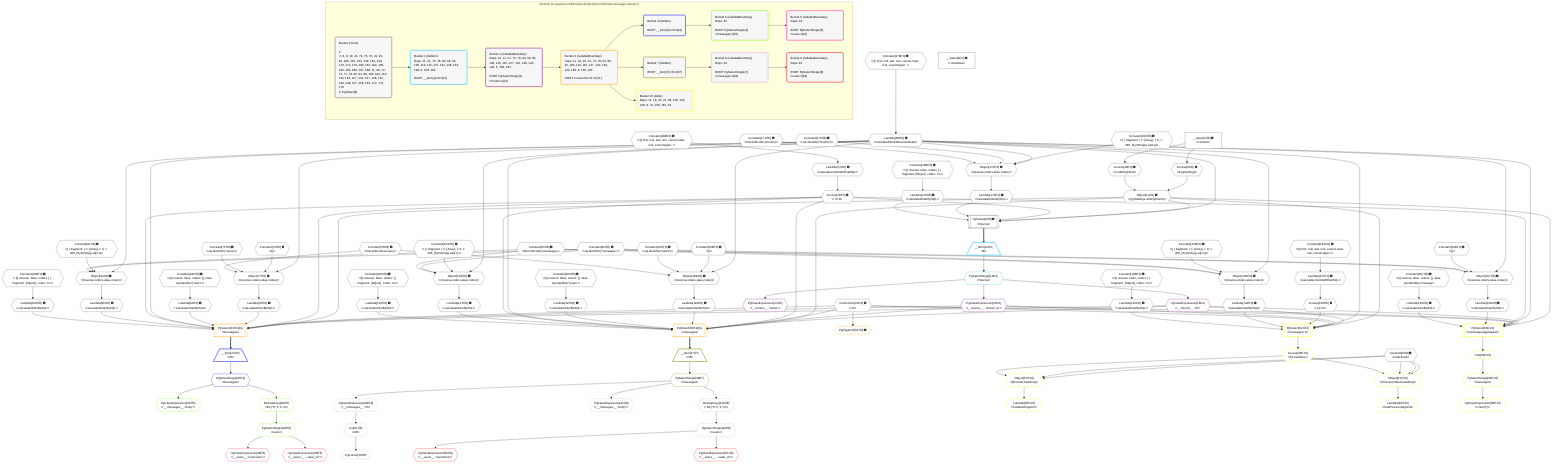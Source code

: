 %%{init: {'themeVariables': { 'fontSize': '12px'}}}%%
graph TD
    classDef path fill:#eee,stroke:#000,color:#000
    classDef plan fill:#fff,stroke-width:1px,color:#000
    classDef itemplan fill:#fff,stroke-width:2px,color:#000
    classDef unbatchedplan fill:#dff,stroke-width:1px,color:#000
    classDef sideeffectplan fill:#fcc,stroke-width:2px,color:#000
    classDef bucket fill:#f6f6f6,color:#000,stroke-width:2px,text-align:left


    %% plan dependencies
    PgSelect8[["PgSelect[8∈0] ➊<br />ᐸforumsᐳ"]]:::plan
    Object11{{"Object[11∈0] ➊<br />ᐸ{pgSettings,withPgClient}ᐳ"}}:::plan
    Lambda69{{"Lambda[69∈0] ➊<br />ᐸcalculateShouldReverseOrderᐳ"}}:::plan
    Access73{{"Access[73∈0] ➊<br />ᐸ72.0ᐳ"}}:::plan
    Lambda173{{"Lambda[173∈0] ➊<br />ᐸcalculateOrderBySQLᐳ"}}:::plan
    Lambda178{{"Lambda[178∈0] ➊<br />ᐸcalculateOrderBySQLᐳ"}}:::plan
    Object11 & Lambda69 & Access73 & Lambda173 & Lambda178 --> PgSelect8
    Object77{{"Object[77∈0] ➊<br />ᐸ{reverse,orders,alias,codec}ᐳ"}}:::plan
    Constant74{{"Constant[74∈0] ➊<br />ᐸ[]ᐳ"}}:::plan
    Constant75{{"Constant[75∈0] ➊<br />ᐸsql.identifier(”users”)ᐳ"}}:::plan
    Constant76{{"Constant[76∈0] ➊<br />ᐸRecordCodec(users)ᐳ"}}:::plan
    Lambda69 & Constant74 & Constant75 & Constant76 --> Object77
    Object94{{"Object[94∈0] ➊<br />ᐸ{reverse,orders,alias,codec}ᐳ"}}:::plan
    Constant91{{"Constant[91∈0] ➊<br />ᐸ[ { fragment: { n: [Array], f: 0, c: 266, [Symbol(pg-sql2-tyᐳ"}}:::plan
    Constant92{{"Constant[92∈0] ➊<br />ᐸsql.identifier(”messages”)ᐳ"}}:::plan
    Constant93{{"Constant[93∈0] ➊<br />ᐸRecordCodec(messages)ᐳ"}}:::plan
    Lambda69 & Constant91 & Constant92 & Constant93 --> Object94
    Object109{{"Object[109∈0] ➊<br />ᐸ{reverse,orders,alias,codec}ᐳ"}}:::plan
    Constant106{{"Constant[106∈0] ➊<br />ᐸ[]ᐳ"}}:::plan
    Constant107{{"Constant[107∈0] ➊<br />ᐸsql.identifier(”users”)ᐳ"}}:::plan
    Lambda69 & Constant106 & Constant107 & Constant76 --> Object109
    Object126{{"Object[126∈0] ➊<br />ᐸ{reverse,orders,alias,codec}ᐳ"}}:::plan
    Constant123{{"Constant[123∈0] ➊<br />ᐸ[ { fragment: { n: [Array], f: 0, c: 266, [Symbol(pg-sql2-tyᐳ"}}:::plan
    Lambda69 & Constant123 & Constant92 & Constant93 --> Object126
    Object142{{"Object[142∈0] ➊<br />ᐸ{reverse,orders,alias,codec}ᐳ"}}:::plan
    Constant139{{"Constant[139∈0] ➊<br />ᐸ[ { fragment: { n: [Array], f: 0, c: 266, [Symbol(pg-sql2-tyᐳ"}}:::plan
    Lambda69 & Constant139 & Constant92 & Constant93 --> Object142
    Object157{{"Object[157∈0] ➊<br />ᐸ{reverse,orders,alias,codec}ᐳ"}}:::plan
    Constant154{{"Constant[154∈0] ➊<br />ᐸ[]ᐳ"}}:::plan
    Lambda69 & Constant154 & Constant92 & Constant93 --> Object157
    Object172{{"Object[172∈0] ➊<br />ᐸ{reverse,orders,alias,codec}ᐳ"}}:::plan
    Constant169{{"Constant[169∈0] ➊<br />ᐸ[ { fragment: { n: [Array], f: 0, c: 266, [Symbol(pg-sql2-tyᐳ"}}:::plan
    Constant170{{"Constant[170∈0] ➊<br />ᐸsql.identifier(”forums”)ᐳ"}}:::plan
    Constant171{{"Constant[171∈0] ➊<br />ᐸRecordCodec(forums)ᐳ"}}:::plan
    Lambda69 & Constant169 & Constant170 & Constant171 --> Object172
    Access9{{"Access[9∈0] ➊<br />ᐸ2.pgSettingsᐳ"}}:::plan
    Access10{{"Access[10∈0] ➊<br />ᐸ2.withPgClientᐳ"}}:::plan
    Access9 & Access10 --> Object11
    __Value2["__Value[2∈0] ➊<br />ᐸcontextᐳ"]:::plan
    __Value2 --> Access9
    __Value2 --> Access10
    Constant179{{"Constant[179∈0] ➊<br />ᐸ§{ first: null, last: null, cursorLower: null, cursorUpper: ᐳ"}}:::plan
    Constant179 --> Lambda69
    Lambda72{{"Lambda[72∈0] ➊<br />ᐸcalculateLimitAndOffsetSQLᐳ"}}:::plan
    Constant180{{"Constant[180∈0] ➊<br />ᐸ§{ first: null, last: null, cursorLower: null, cursorUpper: ᐳ"}}:::plan
    Constant180 --> Lambda72
    Lambda72 --> Access73
    Lambda78{{"Lambda[78∈0] ➊<br />ᐸcalculateOrderBySQLᐳ"}}:::plan
    Object77 --> Lambda78
    Lambda83{{"Lambda[83∈0] ➊<br />ᐸcalculateOrderBySQLᐳ"}}:::plan
    Constant182{{"Constant[182∈0] ➊<br />ᐸ§{ reverse: false, orders: [], alias: sql.identifier(”users”ᐳ"}}:::plan
    Constant182 --> Lambda83
    Lambda95{{"Lambda[95∈0] ➊<br />ᐸcalculateOrderBySQLᐳ"}}:::plan
    Object94 --> Lambda95
    Lambda100{{"Lambda[100∈0] ➊<br />ᐸcalculateOrderBySQLᐳ"}}:::plan
    Constant183{{"Constant[183∈0] ➊<br />ᐸ§{ reverse: false, orders: [ { fragment: [Object], codec: Coᐳ"}}:::plan
    Constant183 --> Lambda100
    Lambda110{{"Lambda[110∈0] ➊<br />ᐸcalculateOrderBySQLᐳ"}}:::plan
    Object109 --> Lambda110
    Lambda115{{"Lambda[115∈0] ➊<br />ᐸcalculateOrderBySQLᐳ"}}:::plan
    Constant184{{"Constant[184∈0] ➊<br />ᐸ§{ reverse: false, orders: [], alias: sql.identifier(”users”ᐳ"}}:::plan
    Constant184 --> Lambda115
    Lambda127{{"Lambda[127∈0] ➊<br />ᐸcalculateOrderBySQLᐳ"}}:::plan
    Object126 --> Lambda127
    Lambda132{{"Lambda[132∈0] ➊<br />ᐸcalculateOrderBySQLᐳ"}}:::plan
    Constant185{{"Constant[185∈0] ➊<br />ᐸ§{ reverse: false, orders: [ { fragment: [Object], codec: Coᐳ"}}:::plan
    Constant185 --> Lambda132
    Lambda137{{"Lambda[137∈0] ➊<br />ᐸcalculateLimitAndOffsetSQLᐳ"}}:::plan
    Constant181{{"Constant[181∈0] ➊<br />ᐸ§{ first: null, last: null, cursorLower: null, cursorUpper: ᐳ"}}:::plan
    Constant181 --> Lambda137
    Access138{{"Access[138∈0] ➊<br />ᐸ137.0ᐳ"}}:::plan
    Lambda137 --> Access138
    Lambda143{{"Lambda[143∈0] ➊<br />ᐸcalculateOrderBySQLᐳ"}}:::plan
    Object142 --> Lambda143
    Lambda148{{"Lambda[148∈0] ➊<br />ᐸcalculateOrderBySQLᐳ"}}:::plan
    Constant186{{"Constant[186∈0] ➊<br />ᐸ§{ reverse: false, orders: [ { fragment: [Object], codec: Coᐳ"}}:::plan
    Constant186 --> Lambda148
    Lambda158{{"Lambda[158∈0] ➊<br />ᐸcalculateOrderBySQLᐳ"}}:::plan
    Object157 --> Lambda158
    Lambda163{{"Lambda[163∈0] ➊<br />ᐸcalculateOrderBySQLᐳ"}}:::plan
    Constant187{{"Constant[187∈0] ➊<br />ᐸ§{ reverse: false, orders: [], alias: sql.identifier(”messagᐳ"}}:::plan
    Constant187 --> Lambda163
    Object172 --> Lambda173
    Constant188{{"Constant[188∈0] ➊<br />ᐸ§{ reverse: false, orders: [ { fragment: [Object], codec: Coᐳ"}}:::plan
    Constant188 --> Lambda178
    __Value4["__Value[4∈0] ➊<br />ᐸrootValueᐳ"]:::plan
    Constant6{{"Constant[6∈0] ➊<br />ᐸundefinedᐳ"}}:::plan
    Connection21{{"Connection[21∈0] ➊<br />ᐸ17ᐳ"}}:::plan
    __Item12[/"__Item[12∈1]<br />ᐸ8ᐳ"\]:::itemplan
    PgSelect8 ==> __Item12
    PgSelectSingle13{{"PgSelectSingle[13∈1]<br />ᐸforumsᐳ"}}:::plan
    __Item12 --> PgSelectSingle13
    PgClassExpression14{{"PgClassExpression[14∈2]<br />ᐸ__forums__.”name”ᐳ"}}:::plan
    PgSelectSingle13 --> PgClassExpression14
    PgClassExpression16{{"PgClassExpression[16∈2]<br />ᐸ__forums__.”id”ᐳ"}}:::plan
    PgSelectSingle13 --> PgClassExpression16
    PgClassExpression22{{"PgClassExpression[22∈2]<br />ᐸ__forums__...chived_at”ᐳ"}}:::plan
    PgSelectSingle13 --> PgClassExpression22
    PgSelect23[["PgSelect[23∈3@s]<br />ᐸmessagesᐳ"]]:::plan
    Object11 & PgClassExpression16 & PgClassExpression22 & Connection21 & Access73 & Lambda78 & Lambda83 & Lambda69 & Access73 & Lambda95 & Lambda100 --> PgSelect23
    PgSelect36[["PgSelect[36∈3@s]<br />ᐸmessagesᐳ"]]:::plan
    Object11 & PgClassExpression16 & PgClassExpression22 & Connection21 & Access73 & Lambda110 & Lambda115 & Lambda69 & Access73 & Lambda127 & Lambda132 --> PgSelect36
    PgPageInfo53{{"PgPageInfo[53∈3] ➊"}}:::plan
    Connection21 --> PgPageInfo53
    __Item24[/"__Item[24∈4]<br />ᐸ23ᐳ"\]:::itemplan
    PgSelect23 ==> __Item24
    PgSelectSingle25{{"PgSelectSingle[25∈4]<br />ᐸmessagesᐳ"}}:::plan
    __Item24 --> PgSelectSingle25
    PgClassExpression26{{"PgClassExpression[26∈5]<br />ᐸ__messages__.”body”ᐳ"}}:::plan
    PgSelectSingle25 --> PgClassExpression26
    PgSelectSingle33{{"PgSelectSingle[33∈5]<br />ᐸusersᐳ"}}:::plan
    RemapKeys84{{"RemapKeys[84∈5]<br />ᐸ25:{”0”:1,”1”:2}ᐳ"}}:::plan
    RemapKeys84 --> PgSelectSingle33
    PgSelectSingle25 --> RemapKeys84
    PgClassExpression34{{"PgClassExpression[34∈6]<br />ᐸ__users__.”username”ᐳ"}}:::plan
    PgSelectSingle33 --> PgClassExpression34
    PgClassExpression35{{"PgClassExpression[35∈6]<br />ᐸ__users__....vatar_url”ᐳ"}}:::plan
    PgSelectSingle33 --> PgClassExpression35
    __Item37[/"__Item[37∈7]<br />ᐸ36ᐳ"\]:::itemplan
    PgSelect36 ==> __Item37
    PgSelectSingle38{{"PgSelectSingle[38∈7]<br />ᐸmessagesᐳ"}}:::plan
    __Item37 --> PgSelectSingle38
    PgCursor39{{"PgCursor[39∈8]"}}:::plan
    List41{{"List[41∈8]<br />ᐸ40ᐳ"}}:::plan
    List41 --> PgCursor39
    PgClassExpression40{{"PgClassExpression[40∈8]<br />ᐸ__messages__.”id”ᐳ"}}:::plan
    PgSelectSingle38 --> PgClassExpression40
    PgClassExpression40 --> List41
    PgClassExpression42{{"PgClassExpression[42∈8]<br />ᐸ__messages__.”body”ᐳ"}}:::plan
    PgSelectSingle38 --> PgClassExpression42
    PgSelectSingle49{{"PgSelectSingle[49∈8]<br />ᐸusersᐳ"}}:::plan
    RemapKeys116{{"RemapKeys[116∈8]<br />ᐸ38:{”0”:2,”1”:3}ᐳ"}}:::plan
    RemapKeys116 --> PgSelectSingle49
    PgSelectSingle38 --> RemapKeys116
    PgClassExpression50{{"PgClassExpression[50∈9]<br />ᐸ__users__.”username”ᐳ"}}:::plan
    PgSelectSingle49 --> PgClassExpression50
    PgClassExpression51{{"PgClassExpression[51∈9]<br />ᐸ__users__....vatar_url”ᐳ"}}:::plan
    PgSelectSingle49 --> PgClassExpression51
    PgSelect52[["PgSelect[52∈10]<br />ᐸmessages+1ᐳ"]]:::plan
    Object11 & PgClassExpression16 & PgClassExpression22 & Connection21 & Lambda69 & Access138 & Lambda143 & Lambda148 --> PgSelect52
    PgSelect63[["PgSelect[63∈10]<br />ᐸmessages(aggregate)ᐳ"]]:::plan
    Object11 & PgClassExpression16 & PgClassExpression22 & Connection21 & Lambda69 & Access73 & Lambda158 & Lambda163 --> PgSelect63
    Object61{{"Object[61∈10]<br />ᐸ{first,last,offset,hasMore}ᐳ"}}:::plan
    Access56{{"Access[56∈10]<br />ᐸ52.hasMoreᐳ"}}:::plan
    Constant6 & Constant6 & Constant6 & Access56 --> Object61
    Object57{{"Object[57∈10]<br />ᐸ{first,last,hasMore}ᐳ"}}:::plan
    Constant6 & Constant6 & Access56 --> Object57
    PgSelect52 --> Access56
    Lambda58{{"Lambda[58∈10]<br />ᐸhasNextPageCbᐳ"}}:::plan
    Object57 --> Lambda58
    Lambda62{{"Lambda[62∈10]<br />ᐸhasPreviousPageCbᐳ"}}:::plan
    Object61 --> Lambda62
    First64{{"First[64∈10]"}}:::plan
    PgSelect63 --> First64
    PgSelectSingle65{{"PgSelectSingle[65∈10]<br />ᐸmessagesᐳ"}}:::plan
    First64 --> PgSelectSingle65
    PgClassExpression66{{"PgClassExpression[66∈10]<br />ᐸcount(*)ᐳ"}}:::plan
    PgSelectSingle65 --> PgClassExpression66

    %% define steps

    subgraph "Buckets for queries/conditions/archived-forum-inherited-messages.stream-6"
    Bucket0("Bucket 0 (root)<br /><br />1: <br />ᐳ: 6, 9, 10, 21, 74, 75, 76, 91, 92, 93, 106, 107, 123, 139, 154, 169, 170, 171, 179, 180, 181, 182, 183, 184, 185, 186, 187, 188, 11, 69, 72, 73, 77, 78, 83, 94, 95, 100, 109, 110, 115, 126, 127, 132, 137, 138, 142, 143, 148, 157, 158, 163, 172, 173, 178<br />2: PgSelect[8]"):::bucket
    classDef bucket0 stroke:#696969
    class Bucket0,__Value2,__Value4,Constant6,PgSelect8,Access9,Access10,Object11,Connection21,Lambda69,Lambda72,Access73,Constant74,Constant75,Constant76,Object77,Lambda78,Lambda83,Constant91,Constant92,Constant93,Object94,Lambda95,Lambda100,Constant106,Constant107,Object109,Lambda110,Lambda115,Constant123,Object126,Lambda127,Lambda132,Lambda137,Access138,Constant139,Object142,Lambda143,Lambda148,Constant154,Object157,Lambda158,Lambda163,Constant169,Constant170,Constant171,Object172,Lambda173,Lambda178,Constant179,Constant180,Constant181,Constant182,Constant183,Constant184,Constant185,Constant186,Constant187,Constant188 bucket0
    Bucket1("Bucket 1 (listItem)<br />Deps: 11, 21, 73, 78, 83, 69, 95, 100, 110, 115, 127, 132, 138, 143, 148, 6, 158, 163<br /><br />ROOT __Item{1}ᐸ8ᐳ[12]"):::bucket
    classDef bucket1 stroke:#00bfff
    class Bucket1,__Item12,PgSelectSingle13 bucket1
    Bucket2("Bucket 2 (nullableBoundary)<br />Deps: 13, 11, 21, 73, 78, 83, 69, 95, 100, 110, 115, 127, 132, 138, 143, 148, 6, 158, 163<br /><br />ROOT PgSelectSingle{1}ᐸforumsᐳ[13]"):::bucket
    classDef bucket2 stroke:#7f007f
    class Bucket2,PgClassExpression14,PgClassExpression16,PgClassExpression22 bucket2
    Bucket3("Bucket 3 (nullableBoundary)<br />Deps: 11, 16, 22, 21, 73, 78, 83, 69, 95, 100, 110, 115, 127, 132, 138, 143, 148, 6, 158, 163<br /><br />ROOT Connectionᐸ17ᐳ[21]"):::bucket
    classDef bucket3 stroke:#ffa500
    class Bucket3,PgSelect23,PgSelect36,PgPageInfo53 bucket3
    Bucket4("Bucket 4 (listItem)<br /><br />ROOT __Item{4}ᐸ23ᐳ[24]"):::bucket
    classDef bucket4 stroke:#0000ff
    class Bucket4,__Item24,PgSelectSingle25 bucket4
    Bucket5("Bucket 5 (nullableBoundary)<br />Deps: 25<br /><br />ROOT PgSelectSingle{4}ᐸmessagesᐳ[25]"):::bucket
    classDef bucket5 stroke:#7fff00
    class Bucket5,PgClassExpression26,PgSelectSingle33,RemapKeys84 bucket5
    Bucket6("Bucket 6 (nullableBoundary)<br />Deps: 33<br /><br />ROOT PgSelectSingle{5}ᐸusersᐳ[33]"):::bucket
    classDef bucket6 stroke:#ff1493
    class Bucket6,PgClassExpression34,PgClassExpression35 bucket6
    Bucket7("Bucket 7 (listItem)<br /><br />ROOT __Item{7}ᐸ36ᐳ[37]"):::bucket
    classDef bucket7 stroke:#808000
    class Bucket7,__Item37,PgSelectSingle38 bucket7
    Bucket8("Bucket 8 (nullableBoundary)<br />Deps: 38<br /><br />ROOT PgSelectSingle{7}ᐸmessagesᐳ[38]"):::bucket
    classDef bucket8 stroke:#dda0dd
    class Bucket8,PgCursor39,PgClassExpression40,List41,PgClassExpression42,PgSelectSingle49,RemapKeys116 bucket8
    Bucket9("Bucket 9 (nullableBoundary)<br />Deps: 49<br /><br />ROOT PgSelectSingle{8}ᐸusersᐳ[49]"):::bucket
    classDef bucket9 stroke:#ff0000
    class Bucket9,PgClassExpression50,PgClassExpression51 bucket9
    Bucket10("Bucket 10 (defer)<br />Deps: 11, 16, 22, 21, 69, 138, 143, 148, 6, 73, 158, 163, 53"):::bucket
    classDef bucket10 stroke:#ffff00
    class Bucket10,PgSelect52,Access56,Object57,Lambda58,Object61,Lambda62,PgSelect63,First64,PgSelectSingle65,PgClassExpression66 bucket10
    Bucket0 --> Bucket1
    Bucket1 --> Bucket2
    Bucket2 --> Bucket3
    Bucket3 --> Bucket4 & Bucket7 & Bucket10
    Bucket4 --> Bucket5
    Bucket5 --> Bucket6
    Bucket7 --> Bucket8
    Bucket8 --> Bucket9
    end
